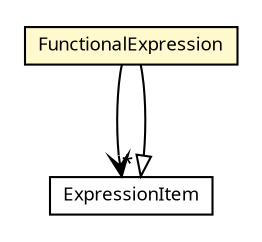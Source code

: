 #!/usr/local/bin/dot
#
# Class diagram 
# Generated by UMLGraph version R5_6 (http://www.umlgraph.org/)
#

digraph G {
	edge [fontname="Trebuchet MS",fontsize=10,labelfontname="Trebuchet MS",labelfontsize=10];
	node [fontname="Trebuchet MS",fontsize=10,shape=plaintext];
	nodesep=0.25;
	ranksep=0.5;
	// se.cambio.cds.gdl.model.expression.FunctionalExpression
	c197098 [label=<<table title="se.cambio.cds.gdl.model.expression.FunctionalExpression" border="0" cellborder="1" cellspacing="0" cellpadding="2" port="p" bgcolor="lemonChiffon" href="./FunctionalExpression.html">
		<tr><td><table border="0" cellspacing="0" cellpadding="1">
<tr><td align="center" balign="center"><font face="Trebuchet MS"> FunctionalExpression </font></td></tr>
		</table></td></tr>
		</table>>, URL="./FunctionalExpression.html", fontname="Trebuchet MS", fontcolor="black", fontsize=9.0];
	// se.cambio.cds.gdl.model.expression.ExpressionItem
	c197099 [label=<<table title="se.cambio.cds.gdl.model.expression.ExpressionItem" border="0" cellborder="1" cellspacing="0" cellpadding="2" port="p" href="./ExpressionItem.html">
		<tr><td><table border="0" cellspacing="0" cellpadding="1">
<tr><td align="center" balign="center"><font face="Trebuchet MS"> ExpressionItem </font></td></tr>
		</table></td></tr>
		</table>>, URL="./ExpressionItem.html", fontname="Trebuchet MS", fontcolor="black", fontsize=9.0];
	//se.cambio.cds.gdl.model.expression.FunctionalExpression extends se.cambio.cds.gdl.model.expression.ExpressionItem
	c197099:p -> c197098:p [dir=back,arrowtail=empty];
	// se.cambio.cds.gdl.model.expression.FunctionalExpression NAVASSOC se.cambio.cds.gdl.model.expression.ExpressionItem
	c197098:p -> c197099:p [taillabel="", label="", headlabel="*", fontname="Trebuchet MS", fontcolor="black", fontsize=10.0, color="black", arrowhead=open];
}

